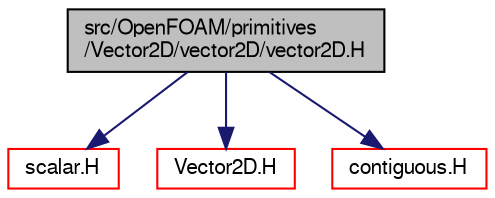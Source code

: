digraph "src/OpenFOAM/primitives/Vector2D/vector2D/vector2D.H"
{
  bgcolor="transparent";
  edge [fontname="FreeSans",fontsize="10",labelfontname="FreeSans",labelfontsize="10"];
  node [fontname="FreeSans",fontsize="10",shape=record];
  Node1 [label="src/OpenFOAM/primitives\l/Vector2D/vector2D/vector2D.H",height=0.2,width=0.4,color="black", fillcolor="grey75", style="filled" fontcolor="black"];
  Node1 -> Node2 [color="midnightblue",fontsize="10",style="solid",fontname="FreeSans"];
  Node2 [label="scalar.H",height=0.2,width=0.4,color="red",URL="$a08483.html"];
  Node1 -> Node3 [color="midnightblue",fontsize="10",style="solid",fontname="FreeSans"];
  Node3 [label="Vector2D.H",height=0.2,width=0.4,color="red",URL="$a08586.html"];
  Node1 -> Node4 [color="midnightblue",fontsize="10",style="solid",fontname="FreeSans"];
  Node4 [label="contiguous.H",height=0.2,width=0.4,color="red",URL="$a08354.html",tooltip="Template function to specify if the data of a type are contiguous. "];
}
